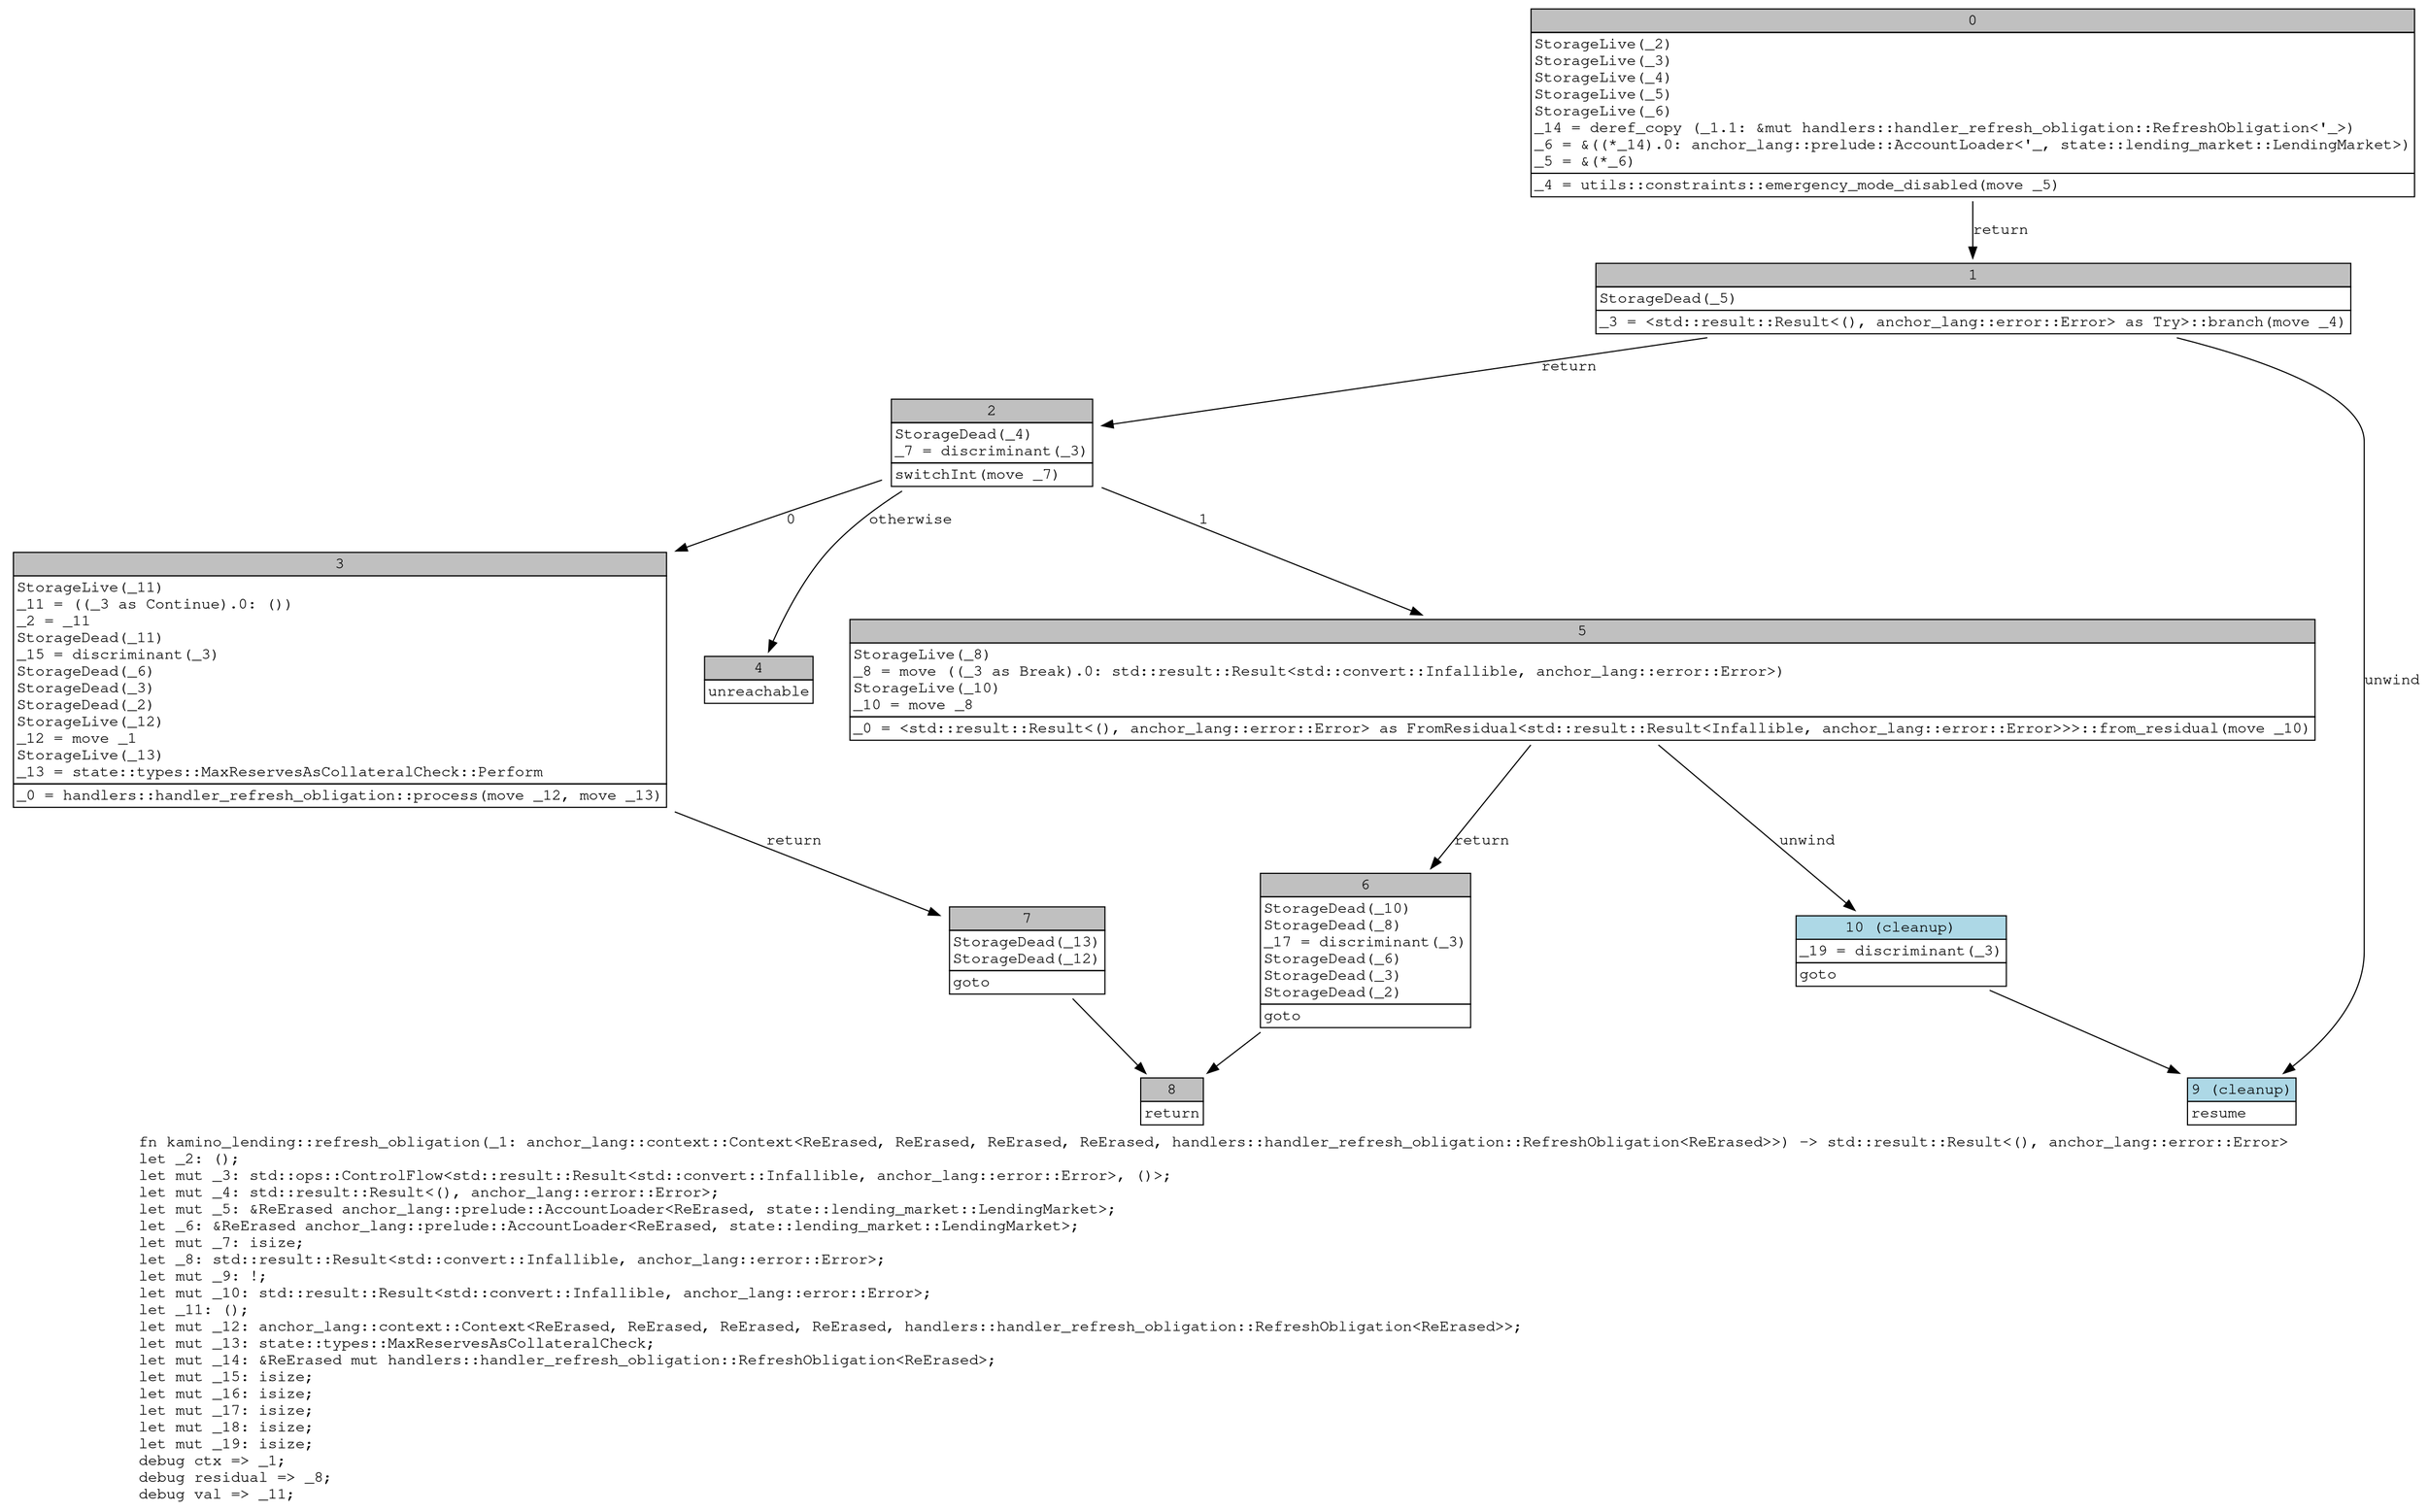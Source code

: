 digraph Mir_0_13867 {
    graph [fontname="Courier, monospace"];
    node [fontname="Courier, monospace"];
    edge [fontname="Courier, monospace"];
    label=<fn kamino_lending::refresh_obligation(_1: anchor_lang::context::Context&lt;ReErased, ReErased, ReErased, ReErased, handlers::handler_refresh_obligation::RefreshObligation&lt;ReErased&gt;&gt;) -&gt; std::result::Result&lt;(), anchor_lang::error::Error&gt;<br align="left"/>let _2: ();<br align="left"/>let mut _3: std::ops::ControlFlow&lt;std::result::Result&lt;std::convert::Infallible, anchor_lang::error::Error&gt;, ()&gt;;<br align="left"/>let mut _4: std::result::Result&lt;(), anchor_lang::error::Error&gt;;<br align="left"/>let mut _5: &amp;ReErased anchor_lang::prelude::AccountLoader&lt;ReErased, state::lending_market::LendingMarket&gt;;<br align="left"/>let _6: &amp;ReErased anchor_lang::prelude::AccountLoader&lt;ReErased, state::lending_market::LendingMarket&gt;;<br align="left"/>let mut _7: isize;<br align="left"/>let _8: std::result::Result&lt;std::convert::Infallible, anchor_lang::error::Error&gt;;<br align="left"/>let mut _9: !;<br align="left"/>let mut _10: std::result::Result&lt;std::convert::Infallible, anchor_lang::error::Error&gt;;<br align="left"/>let _11: ();<br align="left"/>let mut _12: anchor_lang::context::Context&lt;ReErased, ReErased, ReErased, ReErased, handlers::handler_refresh_obligation::RefreshObligation&lt;ReErased&gt;&gt;;<br align="left"/>let mut _13: state::types::MaxReservesAsCollateralCheck;<br align="left"/>let mut _14: &amp;ReErased mut handlers::handler_refresh_obligation::RefreshObligation&lt;ReErased&gt;;<br align="left"/>let mut _15: isize;<br align="left"/>let mut _16: isize;<br align="left"/>let mut _17: isize;<br align="left"/>let mut _18: isize;<br align="left"/>let mut _19: isize;<br align="left"/>debug ctx =&gt; _1;<br align="left"/>debug residual =&gt; _8;<br align="left"/>debug val =&gt; _11;<br align="left"/>>;
    bb0__0_13867 [shape="none", label=<<table border="0" cellborder="1" cellspacing="0"><tr><td bgcolor="gray" align="center" colspan="1">0</td></tr><tr><td align="left" balign="left">StorageLive(_2)<br/>StorageLive(_3)<br/>StorageLive(_4)<br/>StorageLive(_5)<br/>StorageLive(_6)<br/>_14 = deref_copy (_1.1: &amp;mut handlers::handler_refresh_obligation::RefreshObligation&lt;'_&gt;)<br/>_6 = &amp;((*_14).0: anchor_lang::prelude::AccountLoader&lt;'_, state::lending_market::LendingMarket&gt;)<br/>_5 = &amp;(*_6)<br/></td></tr><tr><td align="left">_4 = utils::constraints::emergency_mode_disabled(move _5)</td></tr></table>>];
    bb1__0_13867 [shape="none", label=<<table border="0" cellborder="1" cellspacing="0"><tr><td bgcolor="gray" align="center" colspan="1">1</td></tr><tr><td align="left" balign="left">StorageDead(_5)<br/></td></tr><tr><td align="left">_3 = &lt;std::result::Result&lt;(), anchor_lang::error::Error&gt; as Try&gt;::branch(move _4)</td></tr></table>>];
    bb2__0_13867 [shape="none", label=<<table border="0" cellborder="1" cellspacing="0"><tr><td bgcolor="gray" align="center" colspan="1">2</td></tr><tr><td align="left" balign="left">StorageDead(_4)<br/>_7 = discriminant(_3)<br/></td></tr><tr><td align="left">switchInt(move _7)</td></tr></table>>];
    bb3__0_13867 [shape="none", label=<<table border="0" cellborder="1" cellspacing="0"><tr><td bgcolor="gray" align="center" colspan="1">3</td></tr><tr><td align="left" balign="left">StorageLive(_11)<br/>_11 = ((_3 as Continue).0: ())<br/>_2 = _11<br/>StorageDead(_11)<br/>_15 = discriminant(_3)<br/>StorageDead(_6)<br/>StorageDead(_3)<br/>StorageDead(_2)<br/>StorageLive(_12)<br/>_12 = move _1<br/>StorageLive(_13)<br/>_13 = state::types::MaxReservesAsCollateralCheck::Perform<br/></td></tr><tr><td align="left">_0 = handlers::handler_refresh_obligation::process(move _12, move _13)</td></tr></table>>];
    bb4__0_13867 [shape="none", label=<<table border="0" cellborder="1" cellspacing="0"><tr><td bgcolor="gray" align="center" colspan="1">4</td></tr><tr><td align="left">unreachable</td></tr></table>>];
    bb5__0_13867 [shape="none", label=<<table border="0" cellborder="1" cellspacing="0"><tr><td bgcolor="gray" align="center" colspan="1">5</td></tr><tr><td align="left" balign="left">StorageLive(_8)<br/>_8 = move ((_3 as Break).0: std::result::Result&lt;std::convert::Infallible, anchor_lang::error::Error&gt;)<br/>StorageLive(_10)<br/>_10 = move _8<br/></td></tr><tr><td align="left">_0 = &lt;std::result::Result&lt;(), anchor_lang::error::Error&gt; as FromResidual&lt;std::result::Result&lt;Infallible, anchor_lang::error::Error&gt;&gt;&gt;::from_residual(move _10)</td></tr></table>>];
    bb6__0_13867 [shape="none", label=<<table border="0" cellborder="1" cellspacing="0"><tr><td bgcolor="gray" align="center" colspan="1">6</td></tr><tr><td align="left" balign="left">StorageDead(_10)<br/>StorageDead(_8)<br/>_17 = discriminant(_3)<br/>StorageDead(_6)<br/>StorageDead(_3)<br/>StorageDead(_2)<br/></td></tr><tr><td align="left">goto</td></tr></table>>];
    bb7__0_13867 [shape="none", label=<<table border="0" cellborder="1" cellspacing="0"><tr><td bgcolor="gray" align="center" colspan="1">7</td></tr><tr><td align="left" balign="left">StorageDead(_13)<br/>StorageDead(_12)<br/></td></tr><tr><td align="left">goto</td></tr></table>>];
    bb8__0_13867 [shape="none", label=<<table border="0" cellborder="1" cellspacing="0"><tr><td bgcolor="gray" align="center" colspan="1">8</td></tr><tr><td align="left">return</td></tr></table>>];
    bb9__0_13867 [shape="none", label=<<table border="0" cellborder="1" cellspacing="0"><tr><td bgcolor="lightblue" align="center" colspan="1">9 (cleanup)</td></tr><tr><td align="left">resume</td></tr></table>>];
    bb10__0_13867 [shape="none", label=<<table border="0" cellborder="1" cellspacing="0"><tr><td bgcolor="lightblue" align="center" colspan="1">10 (cleanup)</td></tr><tr><td align="left" balign="left">_19 = discriminant(_3)<br/></td></tr><tr><td align="left">goto</td></tr></table>>];
    bb0__0_13867 -> bb1__0_13867 [label="return"];
    bb1__0_13867 -> bb2__0_13867 [label="return"];
    bb1__0_13867 -> bb9__0_13867 [label="unwind"];
    bb2__0_13867 -> bb3__0_13867 [label="0"];
    bb2__0_13867 -> bb5__0_13867 [label="1"];
    bb2__0_13867 -> bb4__0_13867 [label="otherwise"];
    bb3__0_13867 -> bb7__0_13867 [label="return"];
    bb5__0_13867 -> bb6__0_13867 [label="return"];
    bb5__0_13867 -> bb10__0_13867 [label="unwind"];
    bb6__0_13867 -> bb8__0_13867 [label=""];
    bb7__0_13867 -> bb8__0_13867 [label=""];
    bb10__0_13867 -> bb9__0_13867 [label=""];
}
